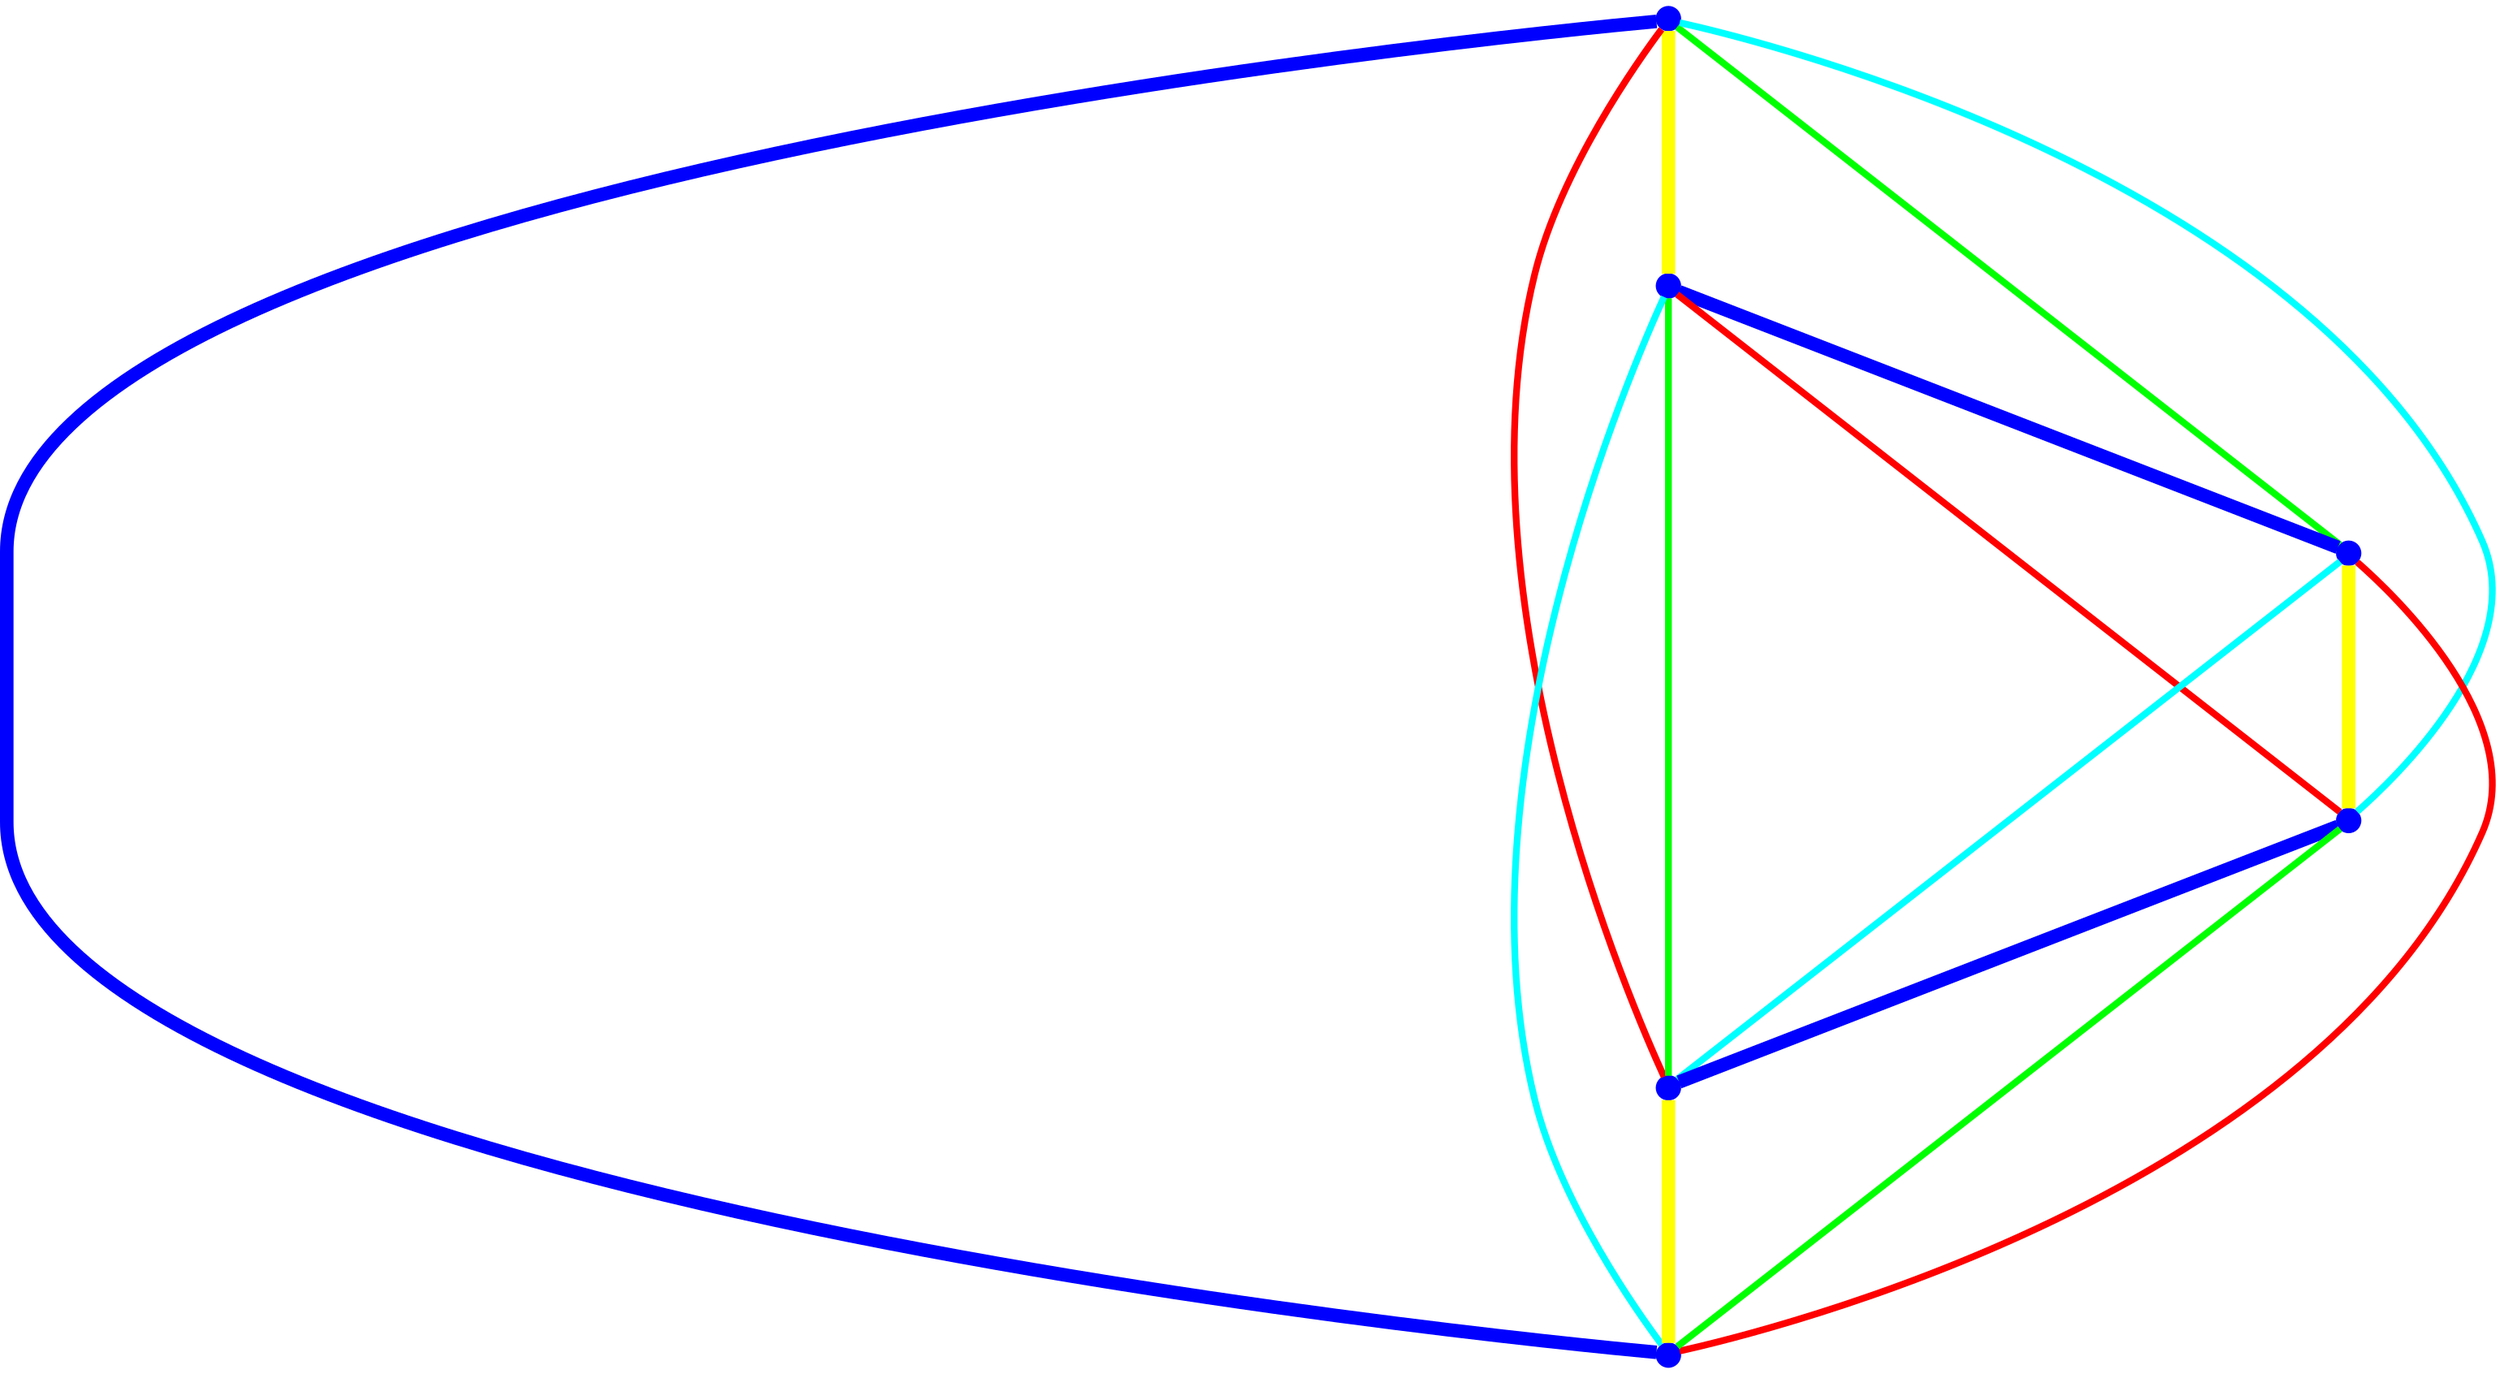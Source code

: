 graph {
ranksep=2
nodesep=2
node [label="" shape=circle style=filled fixedsize=true color=blue fillcolor=blue width=0.2];
"1" -- "2" [style="solid",penwidth="8",color="yellow"];
"1" -- "3" [style="solid",penwidth="4",color="green"];
"1" -- "4" [style="solid",penwidth="4",color="cyan"];
"1" -- "5" [style="solid",penwidth="4",color="red"];
"1" -- "6" [style="solid",penwidth="8",color="blue"];
"2" -- "3" [style="solid",penwidth="8",color="blue"];
"2" -- "4" [style="solid",penwidth="4",color="red"];
"2" -- "5" [style="solid",penwidth="4",color="green"];
"2" -- "6" [style="solid",penwidth="4",color="cyan"];
"3" -- "4" [style="solid",penwidth="8",color="yellow"];
"3" -- "5" [style="solid",penwidth="4",color="cyan"];
"3" -- "6" [style="solid",penwidth="4",color="red"];
"4" -- "5" [style="solid",penwidth="8",color="blue"];
"4" -- "6" [style="solid",penwidth="4",color="green"];
"5" -- "6" [style="solid",penwidth="8",color="yellow"];
}
